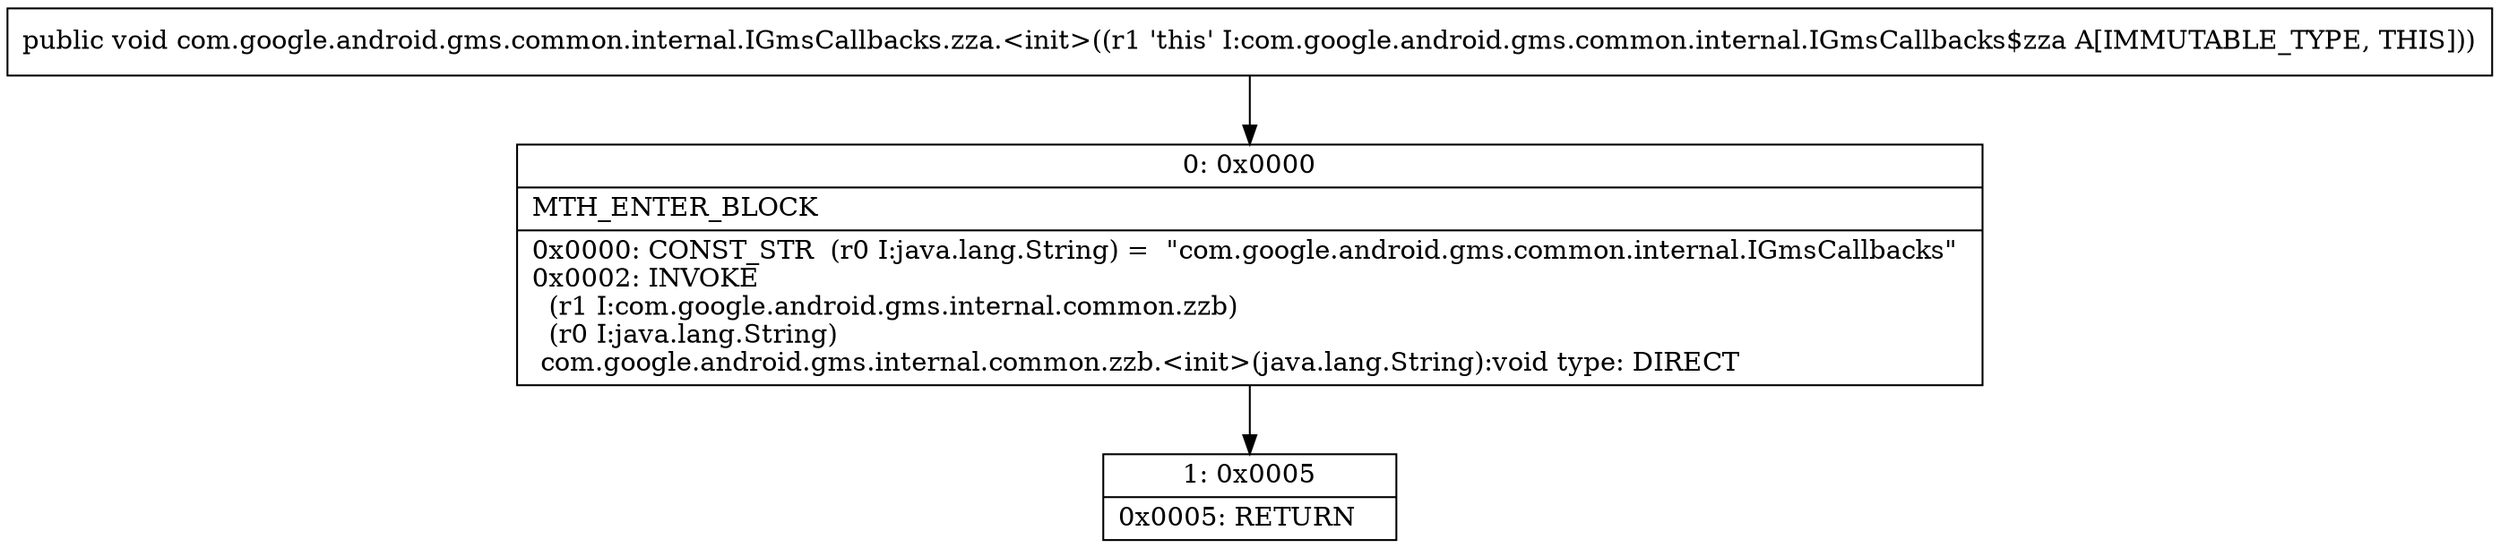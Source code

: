digraph "CFG forcom.google.android.gms.common.internal.IGmsCallbacks.zza.\<init\>()V" {
Node_0 [shape=record,label="{0\:\ 0x0000|MTH_ENTER_BLOCK\l|0x0000: CONST_STR  (r0 I:java.lang.String) =  \"com.google.android.gms.common.internal.IGmsCallbacks\" \l0x0002: INVOKE  \l  (r1 I:com.google.android.gms.internal.common.zzb)\l  (r0 I:java.lang.String)\l com.google.android.gms.internal.common.zzb.\<init\>(java.lang.String):void type: DIRECT \l}"];
Node_1 [shape=record,label="{1\:\ 0x0005|0x0005: RETURN   \l}"];
MethodNode[shape=record,label="{public void com.google.android.gms.common.internal.IGmsCallbacks.zza.\<init\>((r1 'this' I:com.google.android.gms.common.internal.IGmsCallbacks$zza A[IMMUTABLE_TYPE, THIS])) }"];
MethodNode -> Node_0;
Node_0 -> Node_1;
}

